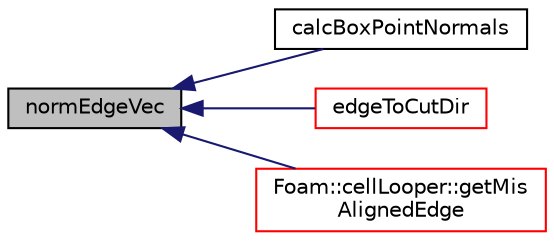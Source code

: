 digraph "normEdgeVec"
{
  bgcolor="transparent";
  edge [fontname="Helvetica",fontsize="10",labelfontname="Helvetica",labelfontsize="10"];
  node [fontname="Helvetica",fontsize="10",shape=record];
  rankdir="LR";
  Node32 [label="normEdgeVec",height=0.2,width=0.4,color="black", fillcolor="grey75", style="filled", fontcolor="black"];
  Node32 -> Node33 [dir="back",color="midnightblue",fontsize="10",style="solid",fontname="Helvetica"];
  Node33 [label="calcBoxPointNormals",height=0.2,width=0.4,color="black",URL="$a21883.html#a4ba6200a07a6aab35485561987f60185",tooltip="Calculate point normals on a &#39;box&#39; mesh (all edges aligned with. "];
  Node32 -> Node34 [dir="back",color="midnightblue",fontsize="10",style="solid",fontname="Helvetica"];
  Node34 [label="edgeToCutDir",height=0.2,width=0.4,color="red",URL="$a21883.html#ad0c5f6f651fcd0e135619f77c1524d70",tooltip="Given edge on hex find all &#39;parallel&#39; (i.e. non-connected) "];
  Node32 -> Node43 [dir="back",color="midnightblue",fontsize="10",style="solid",fontname="Helvetica"];
  Node43 [label="Foam::cellLooper::getMis\lAlignedEdge",height=0.2,width=0.4,color="red",URL="$a22217.html#a9fa59e7166c49bc278bbdf553842379f",tooltip="Return edge from cellEdges that is most perpendicular. "];
}
